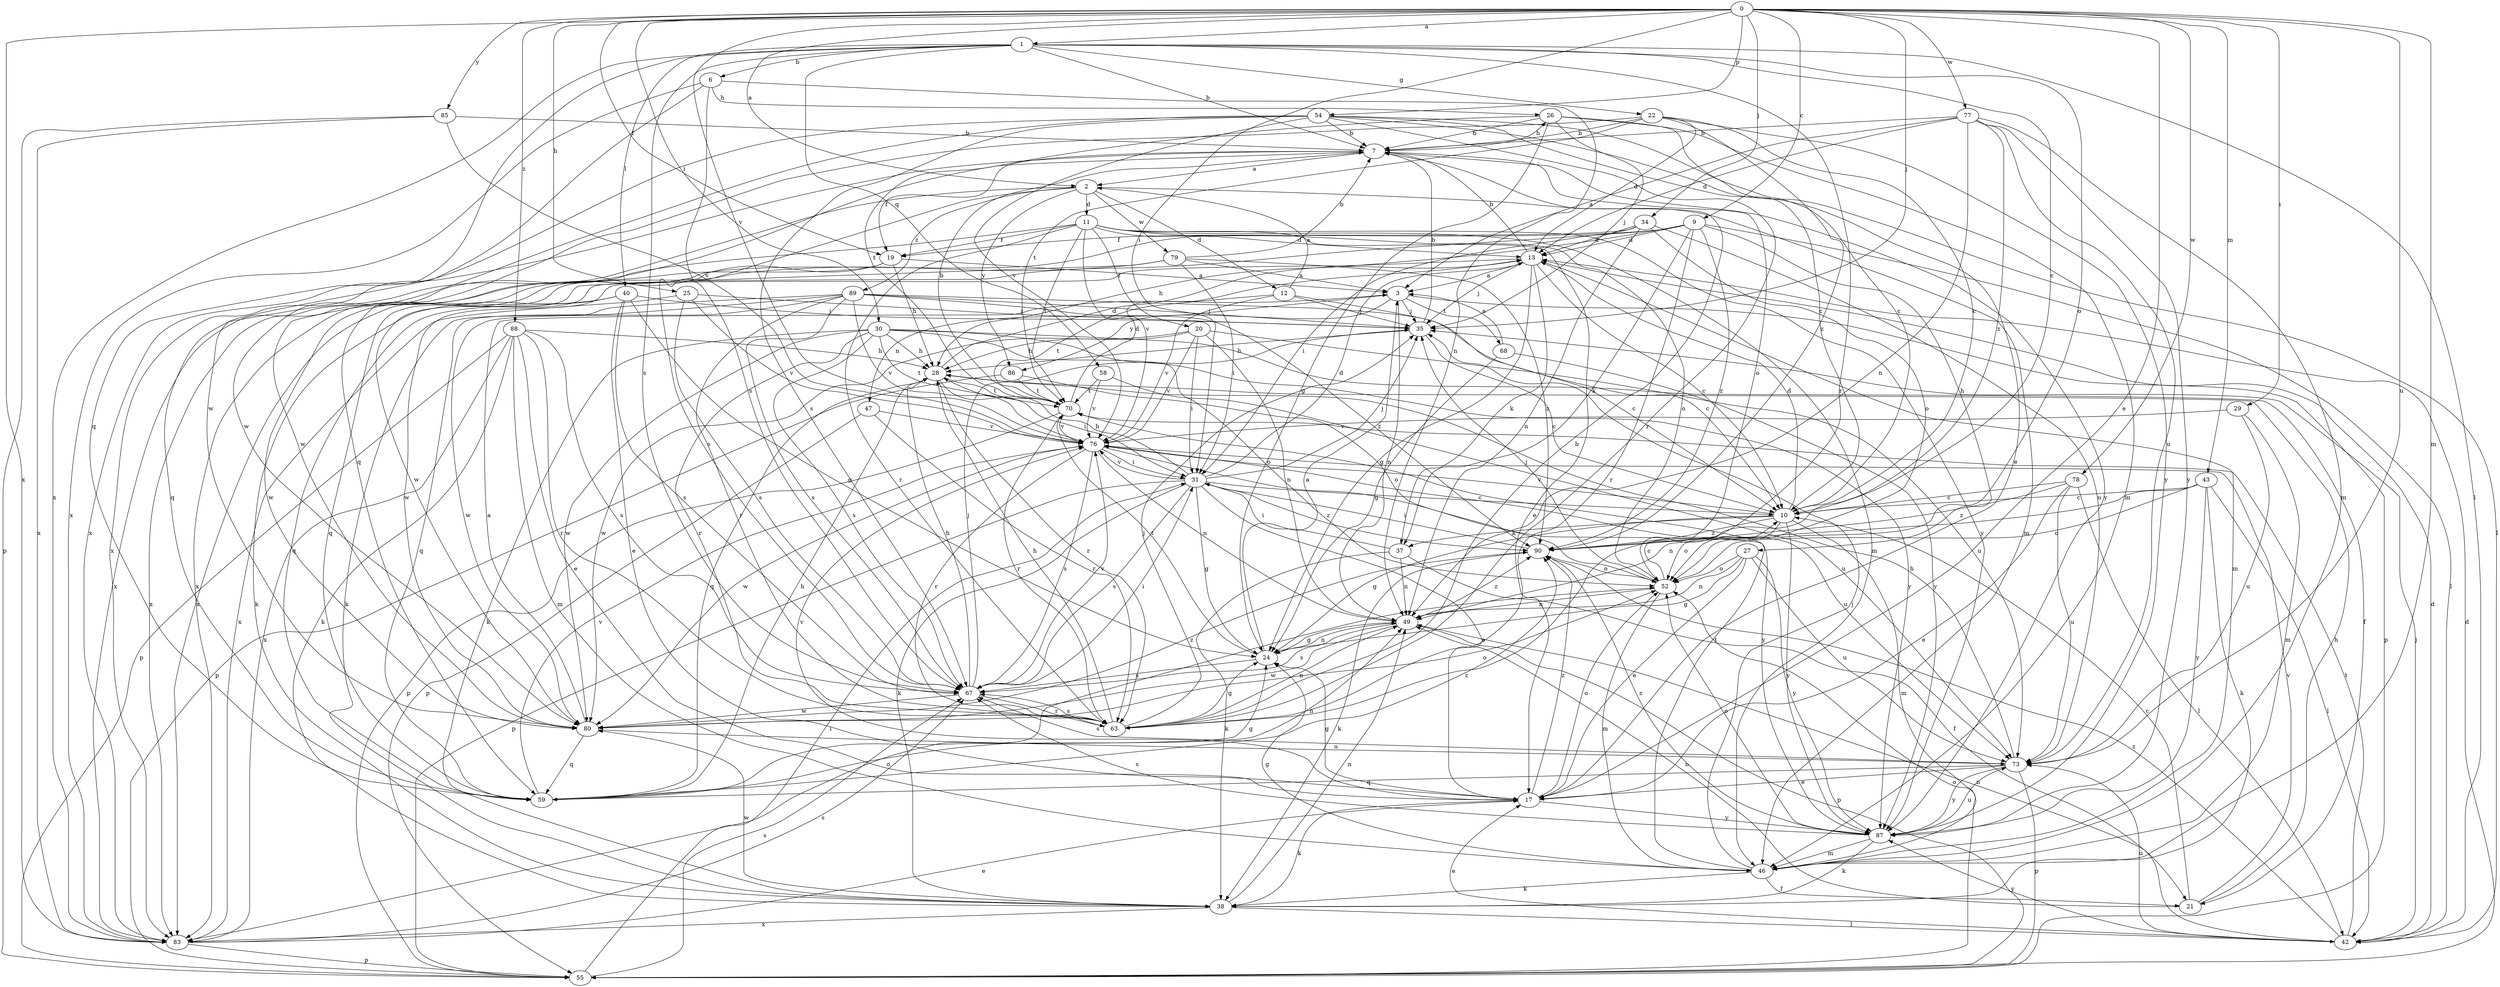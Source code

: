 strict digraph  {
0;
1;
2;
3;
6;
7;
9;
10;
11;
12;
13;
17;
19;
20;
21;
22;
24;
25;
26;
27;
28;
29;
30;
31;
34;
35;
37;
38;
40;
42;
43;
46;
47;
49;
52;
54;
55;
58;
59;
63;
67;
68;
70;
73;
76;
77;
78;
79;
80;
83;
85;
86;
87;
88;
89;
90;
0 -> 1  [label=a];
0 -> 2  [label=a];
0 -> 9  [label=c];
0 -> 17  [label=e];
0 -> 19  [label=f];
0 -> 25  [label=h];
0 -> 29  [label=i];
0 -> 30  [label=i];
0 -> 31  [label=i];
0 -> 34  [label=j];
0 -> 35  [label=j];
0 -> 43  [label=m];
0 -> 46  [label=m];
0 -> 54  [label=p];
0 -> 73  [label=u];
0 -> 76  [label=v];
0 -> 77  [label=w];
0 -> 78  [label=w];
0 -> 83  [label=x];
0 -> 85  [label=y];
0 -> 88  [label=z];
1 -> 6  [label=b];
1 -> 7  [label=b];
1 -> 10  [label=c];
1 -> 22  [label=g];
1 -> 40  [label=l];
1 -> 42  [label=l];
1 -> 52  [label=o];
1 -> 58  [label=q];
1 -> 59  [label=q];
1 -> 63  [label=r];
1 -> 67  [label=s];
1 -> 83  [label=x];
2 -> 11  [label=d];
2 -> 12  [label=d];
2 -> 46  [label=m];
2 -> 59  [label=q];
2 -> 67  [label=s];
2 -> 79  [label=w];
2 -> 86  [label=y];
2 -> 89  [label=z];
3 -> 35  [label=j];
3 -> 47  [label=n];
3 -> 49  [label=n];
3 -> 55  [label=p];
3 -> 68  [label=t];
3 -> 86  [label=y];
6 -> 26  [label=h];
6 -> 49  [label=n];
6 -> 67  [label=s];
6 -> 80  [label=w];
6 -> 83  [label=x];
7 -> 2  [label=a];
7 -> 19  [label=f];
7 -> 26  [label=h];
7 -> 52  [label=o];
7 -> 80  [label=w];
7 -> 83  [label=x];
7 -> 87  [label=y];
9 -> 13  [label=d];
9 -> 19  [label=f];
9 -> 27  [label=h];
9 -> 28  [label=h];
9 -> 37  [label=k];
9 -> 42  [label=l];
9 -> 63  [label=r];
9 -> 80  [label=w];
9 -> 90  [label=z];
10 -> 13  [label=d];
10 -> 24  [label=g];
10 -> 37  [label=k];
10 -> 46  [label=m];
10 -> 52  [label=o];
10 -> 76  [label=v];
10 -> 87  [label=y];
10 -> 90  [label=z];
11 -> 13  [label=d];
11 -> 17  [label=e];
11 -> 19  [label=f];
11 -> 20  [label=f];
11 -> 46  [label=m];
11 -> 52  [label=o];
11 -> 63  [label=r];
11 -> 70  [label=t];
11 -> 76  [label=v];
11 -> 83  [label=x];
11 -> 87  [label=y];
12 -> 2  [label=a];
12 -> 10  [label=c];
12 -> 35  [label=j];
12 -> 70  [label=t];
12 -> 76  [label=v];
13 -> 3  [label=a];
13 -> 7  [label=b];
13 -> 10  [label=c];
13 -> 24  [label=g];
13 -> 35  [label=j];
13 -> 37  [label=k];
13 -> 46  [label=m];
13 -> 80  [label=w];
17 -> 24  [label=g];
17 -> 38  [label=k];
17 -> 52  [label=o];
17 -> 76  [label=v];
17 -> 87  [label=y];
17 -> 90  [label=z];
19 -> 3  [label=a];
19 -> 28  [label=h];
19 -> 80  [label=w];
19 -> 83  [label=x];
20 -> 28  [label=h];
20 -> 31  [label=i];
20 -> 49  [label=n];
20 -> 73  [label=u];
20 -> 76  [label=v];
20 -> 80  [label=w];
21 -> 10  [label=c];
21 -> 28  [label=h];
21 -> 49  [label=n];
21 -> 76  [label=v];
22 -> 7  [label=b];
22 -> 10  [label=c];
22 -> 13  [label=d];
22 -> 59  [label=q];
22 -> 70  [label=t];
22 -> 87  [label=y];
22 -> 90  [label=z];
24 -> 3  [label=a];
24 -> 49  [label=n];
24 -> 67  [label=s];
24 -> 70  [label=t];
25 -> 35  [label=j];
25 -> 67  [label=s];
25 -> 76  [label=v];
25 -> 83  [label=x];
26 -> 7  [label=b];
26 -> 10  [label=c];
26 -> 24  [label=g];
26 -> 35  [label=j];
26 -> 46  [label=m];
26 -> 70  [label=t];
27 -> 17  [label=e];
27 -> 24  [label=g];
27 -> 49  [label=n];
27 -> 52  [label=o];
27 -> 73  [label=u];
27 -> 87  [label=y];
28 -> 13  [label=d];
28 -> 31  [label=i];
28 -> 59  [label=q];
28 -> 63  [label=r];
28 -> 70  [label=t];
29 -> 46  [label=m];
29 -> 73  [label=u];
29 -> 76  [label=v];
30 -> 21  [label=f];
30 -> 28  [label=h];
30 -> 38  [label=k];
30 -> 52  [label=o];
30 -> 63  [label=r];
30 -> 67  [label=s];
30 -> 70  [label=t];
30 -> 80  [label=w];
30 -> 87  [label=y];
31 -> 10  [label=c];
31 -> 13  [label=d];
31 -> 17  [label=e];
31 -> 24  [label=g];
31 -> 28  [label=h];
31 -> 35  [label=j];
31 -> 38  [label=k];
31 -> 55  [label=p];
31 -> 67  [label=s];
31 -> 76  [label=v];
31 -> 90  [label=z];
34 -> 13  [label=d];
34 -> 31  [label=i];
34 -> 49  [label=n];
34 -> 52  [label=o];
34 -> 73  [label=u];
34 -> 83  [label=x];
35 -> 7  [label=b];
35 -> 10  [label=c];
35 -> 28  [label=h];
37 -> 21  [label=f];
37 -> 31  [label=i];
37 -> 38  [label=k];
37 -> 49  [label=n];
38 -> 42  [label=l];
38 -> 49  [label=n];
38 -> 80  [label=w];
38 -> 83  [label=x];
40 -> 17  [label=e];
40 -> 24  [label=g];
40 -> 35  [label=j];
40 -> 38  [label=k];
40 -> 59  [label=q];
40 -> 67  [label=s];
42 -> 13  [label=d];
42 -> 17  [label=e];
42 -> 35  [label=j];
42 -> 49  [label=n];
42 -> 70  [label=t];
42 -> 73  [label=u];
42 -> 87  [label=y];
42 -> 90  [label=z];
43 -> 10  [label=c];
43 -> 38  [label=k];
43 -> 42  [label=l];
43 -> 49  [label=n];
43 -> 52  [label=o];
43 -> 87  [label=y];
46 -> 21  [label=f];
46 -> 24  [label=g];
46 -> 35  [label=j];
46 -> 38  [label=k];
46 -> 70  [label=t];
47 -> 55  [label=p];
47 -> 63  [label=r];
47 -> 76  [label=v];
49 -> 24  [label=g];
49 -> 55  [label=p];
49 -> 67  [label=s];
49 -> 80  [label=w];
49 -> 90  [label=z];
52 -> 10  [label=c];
52 -> 35  [label=j];
52 -> 46  [label=m];
52 -> 49  [label=n];
54 -> 7  [label=b];
54 -> 10  [label=c];
54 -> 17  [label=e];
54 -> 42  [label=l];
54 -> 63  [label=r];
54 -> 67  [label=s];
54 -> 76  [label=v];
54 -> 80  [label=w];
54 -> 83  [label=x];
55 -> 13  [label=d];
55 -> 31  [label=i];
55 -> 52  [label=o];
55 -> 67  [label=s];
58 -> 70  [label=t];
58 -> 73  [label=u];
58 -> 76  [label=v];
59 -> 24  [label=g];
59 -> 28  [label=h];
59 -> 49  [label=n];
59 -> 76  [label=v];
59 -> 90  [label=z];
63 -> 7  [label=b];
63 -> 24  [label=g];
63 -> 28  [label=h];
63 -> 35  [label=j];
63 -> 49  [label=n];
63 -> 67  [label=s];
67 -> 28  [label=h];
67 -> 31  [label=i];
67 -> 35  [label=j];
67 -> 63  [label=r];
67 -> 76  [label=v];
67 -> 80  [label=w];
68 -> 3  [label=a];
68 -> 24  [label=g];
68 -> 87  [label=y];
70 -> 7  [label=b];
70 -> 13  [label=d];
70 -> 55  [label=p];
70 -> 63  [label=r];
70 -> 76  [label=v];
73 -> 17  [label=e];
73 -> 28  [label=h];
73 -> 55  [label=p];
73 -> 59  [label=q];
73 -> 67  [label=s];
73 -> 87  [label=y];
76 -> 31  [label=i];
76 -> 49  [label=n];
76 -> 63  [label=r];
76 -> 67  [label=s];
76 -> 73  [label=u];
76 -> 80  [label=w];
76 -> 87  [label=y];
77 -> 3  [label=a];
77 -> 7  [label=b];
77 -> 13  [label=d];
77 -> 46  [label=m];
77 -> 49  [label=n];
77 -> 73  [label=u];
77 -> 87  [label=y];
77 -> 90  [label=z];
78 -> 10  [label=c];
78 -> 17  [label=e];
78 -> 42  [label=l];
78 -> 73  [label=u];
78 -> 90  [label=z];
79 -> 3  [label=a];
79 -> 7  [label=b];
79 -> 31  [label=i];
79 -> 59  [label=q];
79 -> 83  [label=x];
79 -> 90  [label=z];
80 -> 3  [label=a];
80 -> 52  [label=o];
80 -> 59  [label=q];
80 -> 73  [label=u];
80 -> 90  [label=z];
83 -> 17  [label=e];
83 -> 52  [label=o];
83 -> 55  [label=p];
83 -> 67  [label=s];
85 -> 7  [label=b];
85 -> 55  [label=p];
85 -> 76  [label=v];
85 -> 83  [label=x];
86 -> 52  [label=o];
86 -> 55  [label=p];
86 -> 70  [label=t];
87 -> 38  [label=k];
87 -> 46  [label=m];
87 -> 52  [label=o];
87 -> 67  [label=s];
87 -> 73  [label=u];
87 -> 90  [label=z];
88 -> 17  [label=e];
88 -> 28  [label=h];
88 -> 38  [label=k];
88 -> 46  [label=m];
88 -> 55  [label=p];
88 -> 63  [label=r];
88 -> 67  [label=s];
88 -> 83  [label=x];
89 -> 10  [label=c];
89 -> 35  [label=j];
89 -> 38  [label=k];
89 -> 59  [label=q];
89 -> 63  [label=r];
89 -> 67  [label=s];
89 -> 76  [label=v];
89 -> 80  [label=w];
89 -> 90  [label=z];
90 -> 31  [label=i];
90 -> 38  [label=k];
90 -> 52  [label=o];
}

